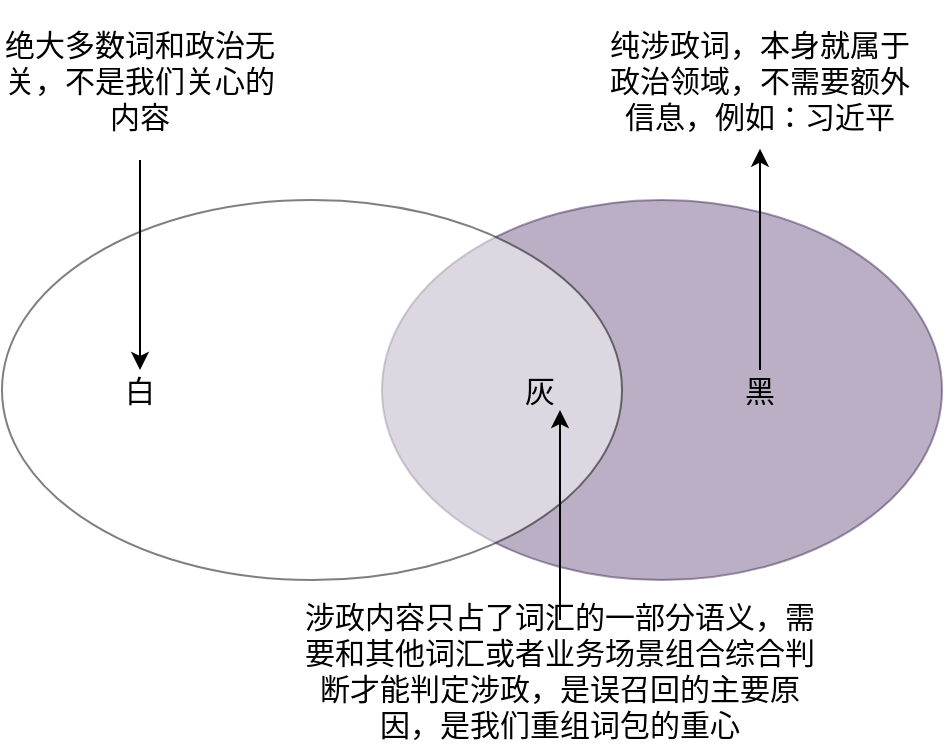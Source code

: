 <mxfile version="14.9.4" type="github">
  <diagram id="9dhxcd5zLiCDGKyovFnX" name="Page-1">
    <mxGraphModel dx="946" dy="589" grid="1" gridSize="10" guides="1" tooltips="1" connect="1" arrows="1" fold="1" page="1" pageScale="1" pageWidth="827" pageHeight="1169" math="0" shadow="0">
      <root>
        <mxCell id="0" />
        <mxCell id="1" parent="0" />
        <mxCell id="9xFqVU6_xqyPHwNH9stn-2" value="" style="ellipse;whiteSpace=wrap;html=1;sketch=0;shadow=0;fillColor=#76608a;strokeColor=#432D57;fontColor=#ffffff;opacity=50;" parent="1" vertex="1">
          <mxGeometry x="410" y="510" width="280" height="190" as="geometry" />
        </mxCell>
        <mxCell id="9xFqVU6_xqyPHwNH9stn-4" value="" style="ellipse;whiteSpace=wrap;html=1;shadow=0;sketch=0;gradientDirection=west;opacity=50;" parent="1" vertex="1">
          <mxGeometry x="220" y="510" width="310" height="190" as="geometry" />
        </mxCell>
        <mxCell id="9xFqVU6_xqyPHwNH9stn-5" value="白" style="text;html=1;strokeColor=none;fillColor=none;align=center;verticalAlign=middle;whiteSpace=wrap;rounded=0;shadow=0;sketch=0;fontSize=15;" parent="1" vertex="1">
          <mxGeometry x="269" y="595" width="40" height="20" as="geometry" />
        </mxCell>
        <mxCell id="9xFqVU6_xqyPHwNH9stn-13" value="" style="edgeStyle=orthogonalEdgeStyle;rounded=0;orthogonalLoop=1;jettySize=auto;html=1;" parent="1" source="9xFqVU6_xqyPHwNH9stn-6" target="9xFqVU6_xqyPHwNH9stn-12" edge="1">
          <mxGeometry relative="1" as="geometry" />
        </mxCell>
        <mxCell id="9xFqVU6_xqyPHwNH9stn-6" value="黑" style="text;html=1;strokeColor=none;fillColor=none;align=center;verticalAlign=middle;whiteSpace=wrap;rounded=0;shadow=0;sketch=0;fontSize=15;" parent="1" vertex="1">
          <mxGeometry x="579" y="595" width="40" height="20" as="geometry" />
        </mxCell>
        <mxCell id="9xFqVU6_xqyPHwNH9stn-7" value="灰" style="text;html=1;strokeColor=none;fillColor=none;align=center;verticalAlign=middle;whiteSpace=wrap;rounded=0;shadow=0;sketch=0;fontSize=15;" parent="1" vertex="1">
          <mxGeometry x="469" y="595" width="40" height="20" as="geometry" />
        </mxCell>
        <mxCell id="9xFqVU6_xqyPHwNH9stn-9" style="edgeStyle=orthogonalEdgeStyle;rounded=0;orthogonalLoop=1;jettySize=auto;html=1;entryX=0.5;entryY=0;entryDx=0;entryDy=0;" parent="1" source="9xFqVU6_xqyPHwNH9stn-8" target="9xFqVU6_xqyPHwNH9stn-5" edge="1">
          <mxGeometry relative="1" as="geometry" />
        </mxCell>
        <mxCell id="9xFqVU6_xqyPHwNH9stn-8" value="绝大多数词和政治无关，不是我们关心的内容" style="text;html=1;strokeColor=none;fillColor=none;align=center;verticalAlign=middle;whiteSpace=wrap;rounded=0;shadow=0;sketch=0;fontSize=15;" parent="1" vertex="1">
          <mxGeometry x="219" y="410" width="140" height="80" as="geometry" />
        </mxCell>
        <mxCell id="9xFqVU6_xqyPHwNH9stn-11" style="edgeStyle=orthogonalEdgeStyle;rounded=0;orthogonalLoop=1;jettySize=auto;html=1;entryX=0.75;entryY=1;entryDx=0;entryDy=0;" parent="1" source="9xFqVU6_xqyPHwNH9stn-10" target="9xFqVU6_xqyPHwNH9stn-7" edge="1">
          <mxGeometry relative="1" as="geometry" />
        </mxCell>
        <mxCell id="9xFqVU6_xqyPHwNH9stn-10" value="涉政内容只占了词汇的一部分语义，需要和其他词汇或者业务场景组合综合判断才能判定涉政，是误召回的主要原因，是我们重组词包的重心" style="text;html=1;strokeColor=none;fillColor=none;align=center;verticalAlign=middle;whiteSpace=wrap;rounded=0;shadow=0;sketch=0;fontSize=15;" parent="1" vertex="1">
          <mxGeometry x="369" y="720" width="260" height="50" as="geometry" />
        </mxCell>
        <mxCell id="9xFqVU6_xqyPHwNH9stn-12" value="纯涉政词，本身就属于政治领域，不需要额外信息，例如：习近平" style="text;html=1;strokeColor=none;fillColor=none;align=center;verticalAlign=middle;whiteSpace=wrap;rounded=0;shadow=0;sketch=0;fontSize=15;" parent="1" vertex="1">
          <mxGeometry x="519" y="415.62" width="160" height="68.75" as="geometry" />
        </mxCell>
      </root>
    </mxGraphModel>
  </diagram>
</mxfile>
